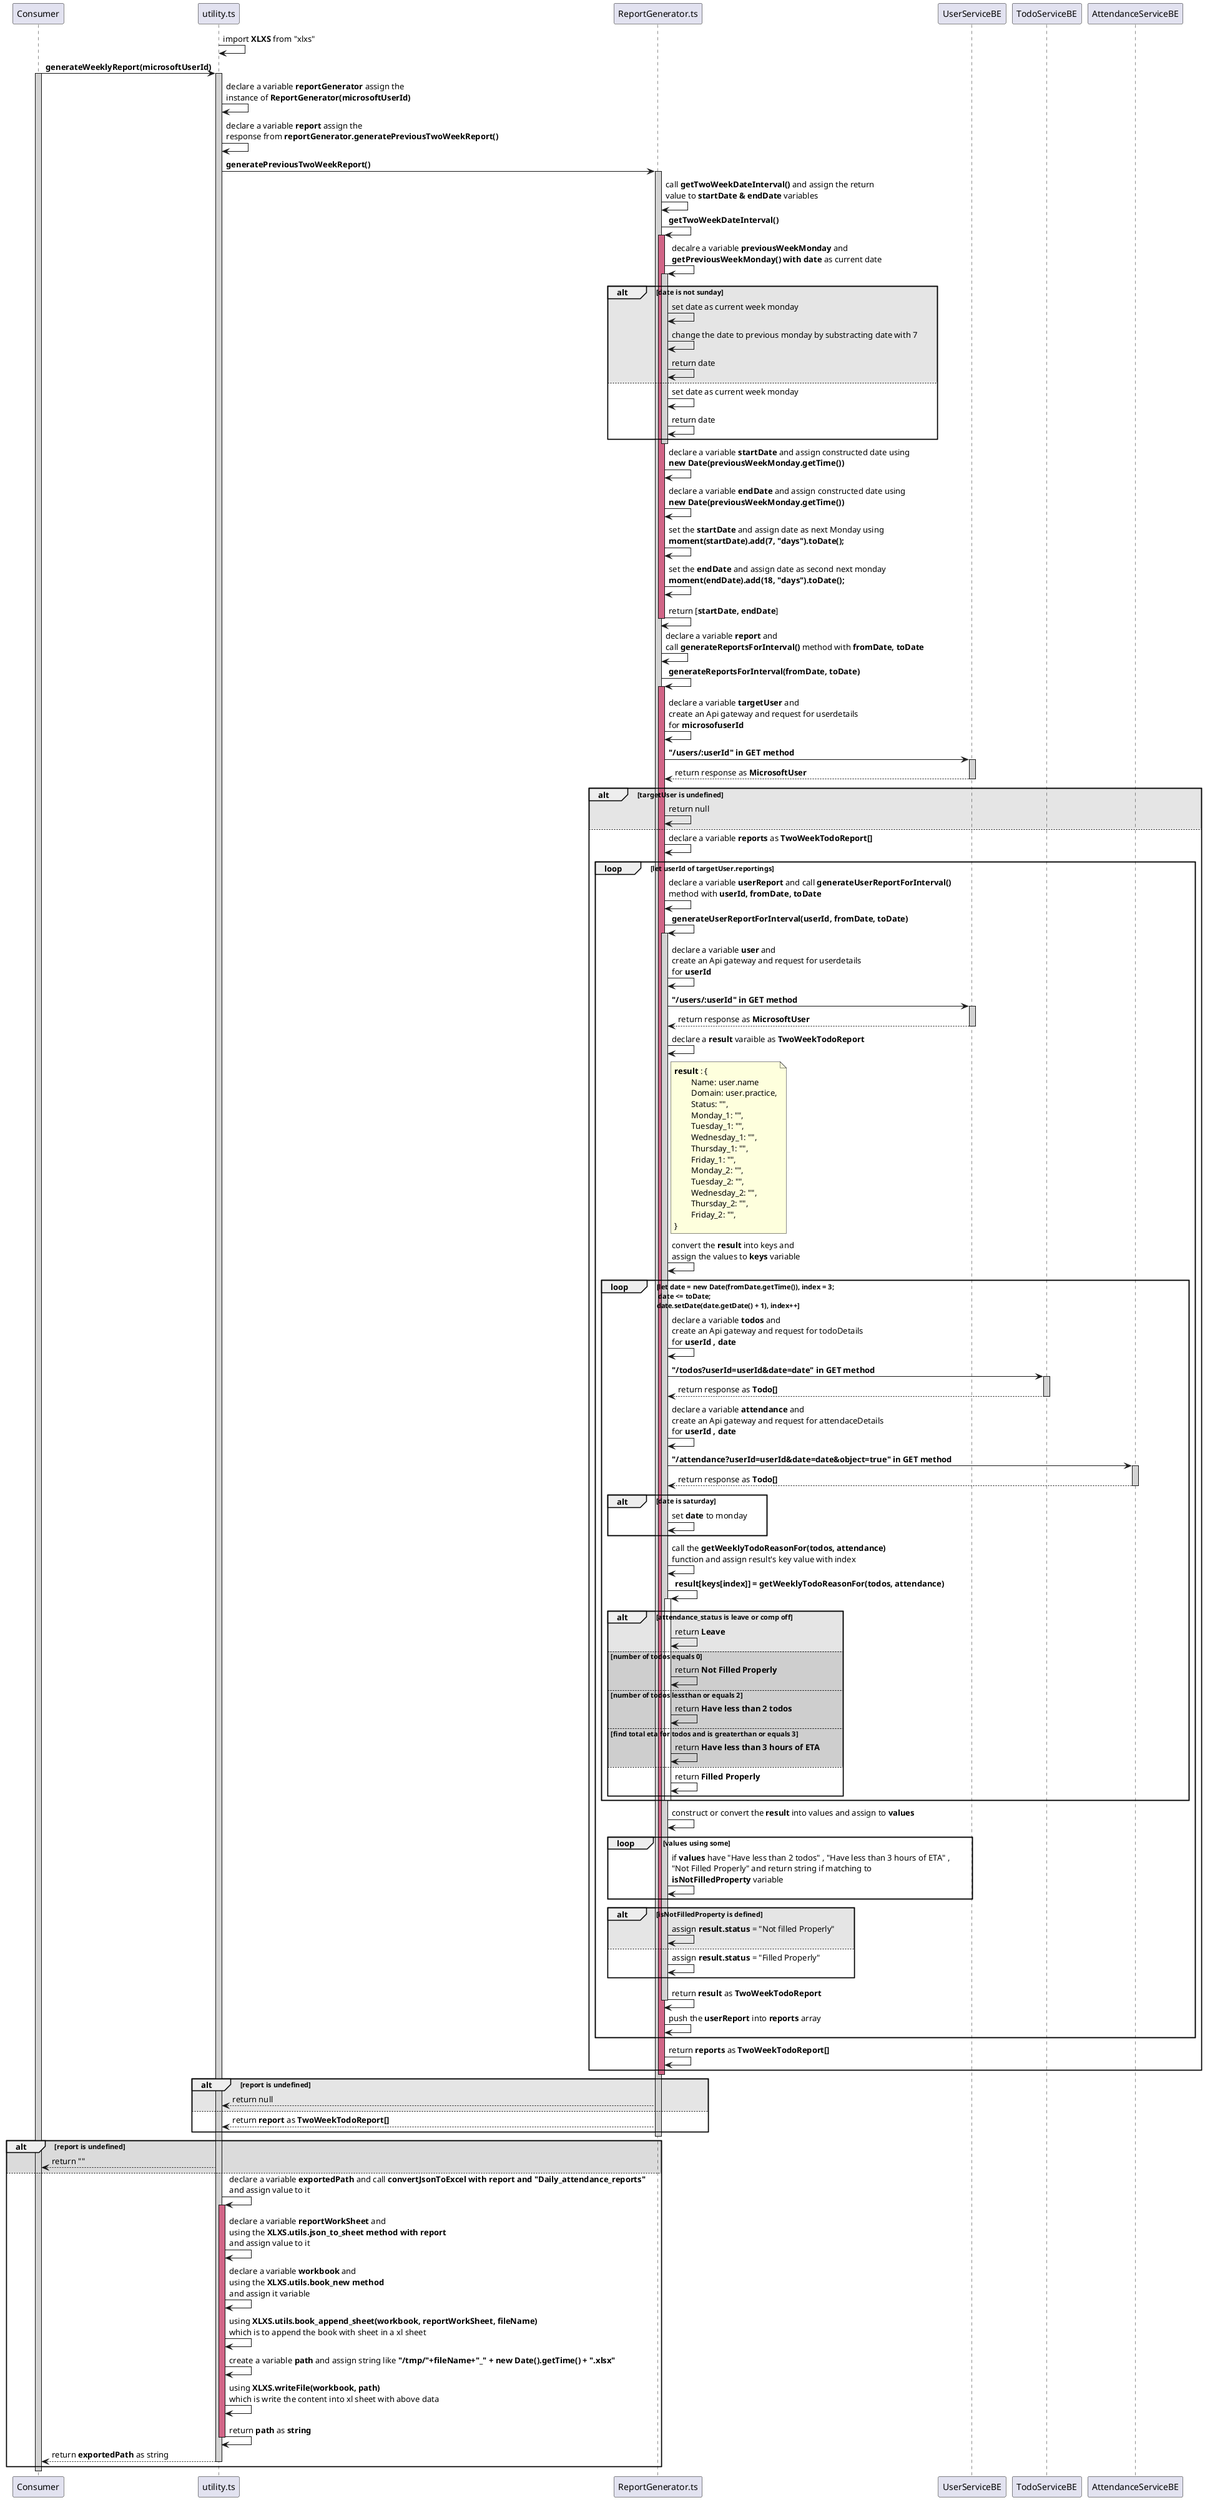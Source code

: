 @startuml GenerateWeeklyReport method

participant Consumer
participant utility.ts
participant ReportGenerator.ts

utility.ts -> utility.ts : import **XLXS** from "xlxs"

Consumer -> utility.ts : **generateWeeklyReport(microsoftUserId)**
activate Consumer  #D3D3D3
activate utility.ts #D3D3D3


utility.ts -> utility.ts : declare a variable **reportGenerator** assign the \ninstance of **ReportGenerator(microsoftUserId)**
utility.ts -> utility.ts : declare a variable **report** assign the \nresponse from **reportGenerator.generatePreviousTwoWeekReport()**

utility.ts -> ReportGenerator.ts : **generatePreviousTwoWeekReport()**
activate ReportGenerator.ts #D3D3D3
    ReportGenerator.ts -> ReportGenerator.ts : call **getTwoWeekDateInterval()** and assign the return \nvalue to **startDate & endDate** variables
    ReportGenerator.ts -> ReportGenerator.ts : **getTwoWeekDateInterval()**
    activate ReportGenerator.ts  #D16587
        ReportGenerator.ts -> ReportGenerator.ts : decalre a variable **previousWeekMonday** and \n**getPreviousWeekMonday() with date** as current date
        activate ReportGenerator.ts #D3D3D3
            alt #0000001a date is not sunday
                ReportGenerator.ts -> ReportGenerator.ts : set date as current week monday
                ReportGenerator.ts -> ReportGenerator.ts : change the date to previous monday by substracting date with 7
                ReportGenerator.ts -> ReportGenerator.ts : return date
            else #FFFFFF
                ReportGenerator.ts -> ReportGenerator.ts : set date as current week monday
                ReportGenerator.ts -> ReportGenerator.ts : return date
            end
        deactivate ReportGenerator.ts
        ReportGenerator.ts -> ReportGenerator.ts : declare a variable **startDate** and assign constructed date using\n**new Date(previousWeekMonday.getTime())**
        ReportGenerator.ts -> ReportGenerator.ts : declare a variable **endDate** and assign constructed date using\n**new Date(previousWeekMonday.getTime())**
        ReportGenerator.ts -> ReportGenerator.ts : set the **startDate** and assign date as next Monday using\n**moment(startDate).add(7, "days").toDate();**
        ReportGenerator.ts -> ReportGenerator.ts : set the **endDate** and assign date as second next monday\n**moment(endDate).add(18, "days").toDate();**
        ReportGenerator.ts -> ReportGenerator.ts : return [**startDate, endDate**]
    deactivate ReportGenerator.ts

    ReportGenerator.ts -> ReportGenerator.ts : declare a variable **report** and \ncall **generateReportsForInterval()** method with **fromDate, toDate**
    ReportGenerator.ts -> ReportGenerator.ts : **generateReportsForInterval(fromDate, toDate)**

    activate ReportGenerator.ts #D16587
        ReportGenerator.ts -> ReportGenerator.ts : declare a variable **targetUser** and \ncreate an Api gateway and request for userdetails \nfor **microsofuserId**
        ReportGenerator.ts -> UserServiceBE : **"/users/:userId" in GET method**
        activate UserServiceBE #D3D3D3
            ReportGenerator.ts <-- UserServiceBE : return response as **MicrosoftUser**
        deactivate UserServiceBE
        alt #0000001a targetUser is undefined
            ReportGenerator.ts -> ReportGenerator.ts : return null
        else #FFFFFF
            ReportGenerator.ts -> ReportGenerator.ts : declare a variable **reports** as **TwoWeekTodoReport[]**
            loop let userId of targetUser.reportings
                ReportGenerator.ts -> ReportGenerator.ts : declare a variable **userReport** and call **generateUserReportForInterval()** \nmethod with **userId, fromDate, toDate**
                ReportGenerator.ts -> ReportGenerator.ts : **generateUserReportForInterval(userId, fromDate, toDate)**
                activate ReportGenerator.ts #D3D3D3
                    ReportGenerator.ts -> ReportGenerator.ts : declare a variable **user** and \ncreate an Api gateway and request for userdetails \nfor **userId**
                    ReportGenerator.ts -> UserServiceBE : **"/users/:userId" in GET method**
                    activate UserServiceBE #D3D3D3
                        ReportGenerator.ts <-- UserServiceBE : return response as **MicrosoftUser**
                    deactivate UserServiceBE
                    ReportGenerator.ts -> ReportGenerator.ts : declare a **result** varaible as **TwoWeekTodoReport**

                    note right of ReportGenerator.ts : **result** : { \n\tName: user.name \n\tDomain: user.practice,\n\tStatus: "",\n\tMonday_1: "",\n\tTuesday_1: "",\n\tWednesday_1: "",\n\tThursday_1: "",\n\tFriday_1: "",\n\tMonday_2: "",\n\tTuesday_2: "",\n\tWednesday_2: "",\n\tThursday_2: "",\n\tFriday_2: "",\n}

                    ReportGenerator.ts -> ReportGenerator.ts : convert the **result** into keys and \nassign the values to **keys** variable

                    loop let date = new Date(fromDate.getTime()), index = 3;\n date <= toDate;\ndate.setDate(date.getDate() + 1), index++
                        ReportGenerator.ts -> ReportGenerator.ts : declare a variable **todos** and \ncreate an Api gateway and request for todoDetails \nfor **userId , date**
                        ReportGenerator.ts -> TodoServiceBE : **"/todos?userId=userId&date=date" in GET method**
                        activate TodoServiceBE #D3D3D3
                            ReportGenerator.ts <-- TodoServiceBE : return response as **Todo[]**
                        deactivate TodoServiceBE

                        ReportGenerator.ts -> ReportGenerator.ts : declare a variable **attendance** and \ncreate an Api gateway and request for attendaceDetails \nfor **userId , date**
                        ReportGenerator.ts -> AttendanceServiceBE : **"/attendance?userId=userId&date=date&object=true" in GET method**
                        activate AttendanceServiceBE #D3D3D3
                            ReportGenerator.ts <-- AttendanceServiceBE : return response as **Todo[]**
                        deactivate AttendanceServiceBE

                        alt date is saturday
                            ReportGenerator.ts -> ReportGenerator.ts : set **date** to monday
                        end

                        ReportGenerator.ts -> ReportGenerator.ts : call the **getWeeklyTodoReasonFor(todos, attendance)** \nfunction and assign result's key value with index

                        ReportGenerator.ts -> ReportGenerator.ts : **result[keys[index]] = getWeeklyTodoReasonFor(todos, attendance)**
                        activate ReportGenerator.ts 
                            alt #0000001a attendance_status is leave or comp off 
                                ReportGenerator.ts -> ReportGenerator.ts : return **Leave**
                            else number of todos equals 0
                                ReportGenerator.ts -> ReportGenerator.ts : return **Not Filled Properly**
                            else number of todos lessthan or equals 2
                                ReportGenerator.ts -> ReportGenerator.ts : return **Have less than 2 todos**
                            else find total eta for todos and is greaterthan or equals 3
                                ReportGenerator.ts -> ReportGenerator.ts : return **Have less than 3 hours of ETA**
                            else #FFFFFF
                                ReportGenerator.ts -> ReportGenerator.ts : return **Filled Properly**
                            end
                        deactivate ReportGenerator.ts
                    end

                    ReportGenerator.ts -> ReportGenerator.ts : construct or convert the **result** into values and assign to **values**
                    loop #FFFFFF values using some 
                        ReportGenerator.ts -> ReportGenerator.ts : if **values** have "Have less than 2 todos" , "Have less than 3 hours of ETA" , \n"Not Filled Properly" and return string if matching to \n**isNotFilledProperty** variable
                    end
                    
                    alt #0000001a isNotFilledProperty is defined
                        ReportGenerator.ts -> ReportGenerator.ts : assign **result.status** = "Not filled Properly"
                    else #FFFFFF
                        ReportGenerator.ts -> ReportGenerator.ts : assign **result.status** = "Filled Properly"
                    end
                    ReportGenerator.ts -> ReportGenerator.ts : return **result** as **TwoWeekTodoReport**
                deactivate ReportGenerator.ts

                ReportGenerator.ts -> ReportGenerator.ts : push the **userReport** into **reports** array
            end
            ReportGenerator.ts -> ReportGenerator.ts : return **reports** as **TwoWeekTodoReport[]**
        end
    deactivate ReportGenerator.ts
    alt #0000001a report is undefined
        utility.ts <-- ReportGenerator.ts : return null
    else #FFFFFF
        utility.ts <-- ReportGenerator.ts : return **report** as **TwoWeekTodoReport[]**
    end
deactivate ReportGenerator.ts

alt #dbdbdb report is undefined
    Consumer <-- utility.ts : return ""
else #FFFFFF
    utility.ts -> utility.ts : declare a variable **exportedPath** and call **convertJsonToExcel with report and "Daily_attendance_reports"** \nand assign value to it
    activate utility.ts #D16587
        utility.ts -> utility.ts : declare a variable **reportWorkSheet** and\nusing the **XLXS.utils.json_to_sheet method with report** \nand assign value to it
        utility.ts -> utility.ts : declare a variable **workbook** and\nusing the **XLXS.utils.book_new method** \nand assign it variable
        utility.ts -> utility.ts : using **XLXS.utils.book_append_sheet(workbook, reportWorkSheet, fileName)** \nwhich is to append the book with sheet in a xl sheet
        utility.ts -> utility.ts : create a variable **path** and assign string like **"/tmp/"+fileName+"_" + new Date().getTime() + ".xlsx"**
        utility.ts -> utility.ts : using **XLXS.writeFile(workbook, path)** \nwhich is write the content into xl sheet with above data
        utility.ts -> utility.ts : return **path** as **string**
    deactivate utility.ts 
    Consumer <-- utility.ts : return **exportedPath** as string
    deactivate utility.ts
end

deactivate utility.ts
deactivate Consumer
@enduml